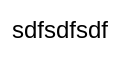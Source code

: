 <mxfile>
    <diagram id="bDbGLt5RZxU2JXObSTe8" name="第 1 页">
        <mxGraphModel dx="790" dy="766" grid="1" gridSize="10" guides="1" tooltips="1" connect="1" arrows="1" fold="1" page="1" pageScale="1" pageWidth="1169" pageHeight="827" background="none" math="0" shadow="0">
            <root>
                <mxCell id="0"/>
                <object label="sdfsd" gg="color: #FFFFFF" id="1">
                    <mxCell parent="0"/>
                </object>
                <mxCell id="283" value="sdfsdfsdf" style="text;strokeColor=none;align=center;fillColor=none;html=1;verticalAlign=middle;whiteSpace=wrap;rounded=0;" vertex="1" parent="1">
                    <mxGeometry x="370" y="380" width="60" height="30" as="geometry"/>
                </mxCell>
            </root>
        </mxGraphModel>
    </diagram>
</mxfile>